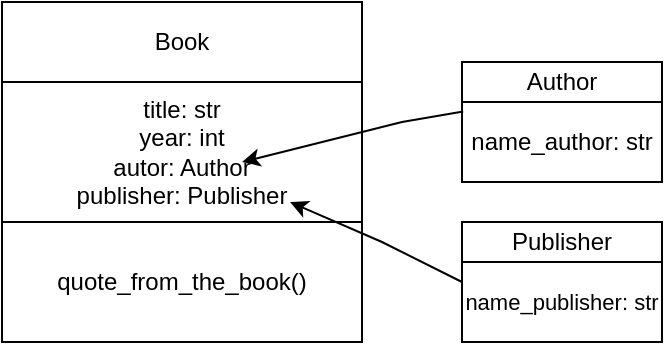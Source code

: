 <mxfile version="17.4.0" type="github">
  <diagram id="-L04VFNhgXLhoI5pepk-" name="Page-1">
    <mxGraphModel dx="590" dy="323" grid="1" gridSize="10" guides="1" tooltips="1" connect="1" arrows="1" fold="1" page="1" pageScale="1" pageWidth="827" pageHeight="1169" math="0" shadow="0">
      <root>
        <mxCell id="0" />
        <mxCell id="1" parent="0" />
        <mxCell id="wbIxZ4OF78yz3-e1gYOF-1" value="Book&lt;br&gt;" style="rounded=0;whiteSpace=wrap;html=1;" vertex="1" parent="1">
          <mxGeometry x="160" y="200" width="180" height="40" as="geometry" />
        </mxCell>
        <mxCell id="wbIxZ4OF78yz3-e1gYOF-2" value="title: str&lt;br&gt;year: int&lt;br&gt;autor: Author&lt;br&gt;publisher: Publisher" style="rounded=0;whiteSpace=wrap;html=1;" vertex="1" parent="1">
          <mxGeometry x="160" y="240" width="180" height="70" as="geometry" />
        </mxCell>
        <mxCell id="wbIxZ4OF78yz3-e1gYOF-4" value="quote_from_the_book()" style="rounded=0;whiteSpace=wrap;html=1;" vertex="1" parent="1">
          <mxGeometry x="160" y="310" width="180" height="60" as="geometry" />
        </mxCell>
        <mxCell id="wbIxZ4OF78yz3-e1gYOF-5" value="Author" style="rounded=0;whiteSpace=wrap;html=1;" vertex="1" parent="1">
          <mxGeometry x="390" y="230" width="100" height="20" as="geometry" />
        </mxCell>
        <mxCell id="wbIxZ4OF78yz3-e1gYOF-6" value="name_author: str" style="whiteSpace=wrap;html=1;" vertex="1" parent="1">
          <mxGeometry x="390" y="250" width="100" height="40" as="geometry" />
        </mxCell>
        <mxCell id="wbIxZ4OF78yz3-e1gYOF-9" value="" style="endArrow=classic;html=1;rounded=0;exitX=0.006;exitY=0.118;exitDx=0;exitDy=0;exitPerimeter=0;" edge="1" parent="1" source="wbIxZ4OF78yz3-e1gYOF-6">
          <mxGeometry width="50" height="50" relative="1" as="geometry">
            <mxPoint x="330" y="330" as="sourcePoint" />
            <mxPoint x="280" y="280" as="targetPoint" />
            <Array as="points">
              <mxPoint x="360" y="260" />
              <mxPoint x="280" y="280" />
            </Array>
          </mxGeometry>
        </mxCell>
        <mxCell id="wbIxZ4OF78yz3-e1gYOF-10" value="Publisher" style="rounded=0;whiteSpace=wrap;html=1;" vertex="1" parent="1">
          <mxGeometry x="390" y="310" width="100" height="20" as="geometry" />
        </mxCell>
        <mxCell id="wbIxZ4OF78yz3-e1gYOF-11" value="&lt;font style=&quot;font-size: 11px&quot;&gt;name_publisher: str&lt;/font&gt;" style="whiteSpace=wrap;html=1;" vertex="1" parent="1">
          <mxGeometry x="390" y="330" width="100" height="40" as="geometry" />
        </mxCell>
        <mxCell id="wbIxZ4OF78yz3-e1gYOF-12" value="" style="endArrow=classic;html=1;rounded=0;exitX=0;exitY=0.25;exitDx=0;exitDy=0;" edge="1" parent="1" source="wbIxZ4OF78yz3-e1gYOF-11">
          <mxGeometry width="50" height="50" relative="1" as="geometry">
            <mxPoint x="414" y="270" as="sourcePoint" />
            <mxPoint x="304" y="300" as="targetPoint" />
            <Array as="points">
              <mxPoint x="350" y="320" />
              <mxPoint x="304" y="300" />
            </Array>
          </mxGeometry>
        </mxCell>
      </root>
    </mxGraphModel>
  </diagram>
</mxfile>
